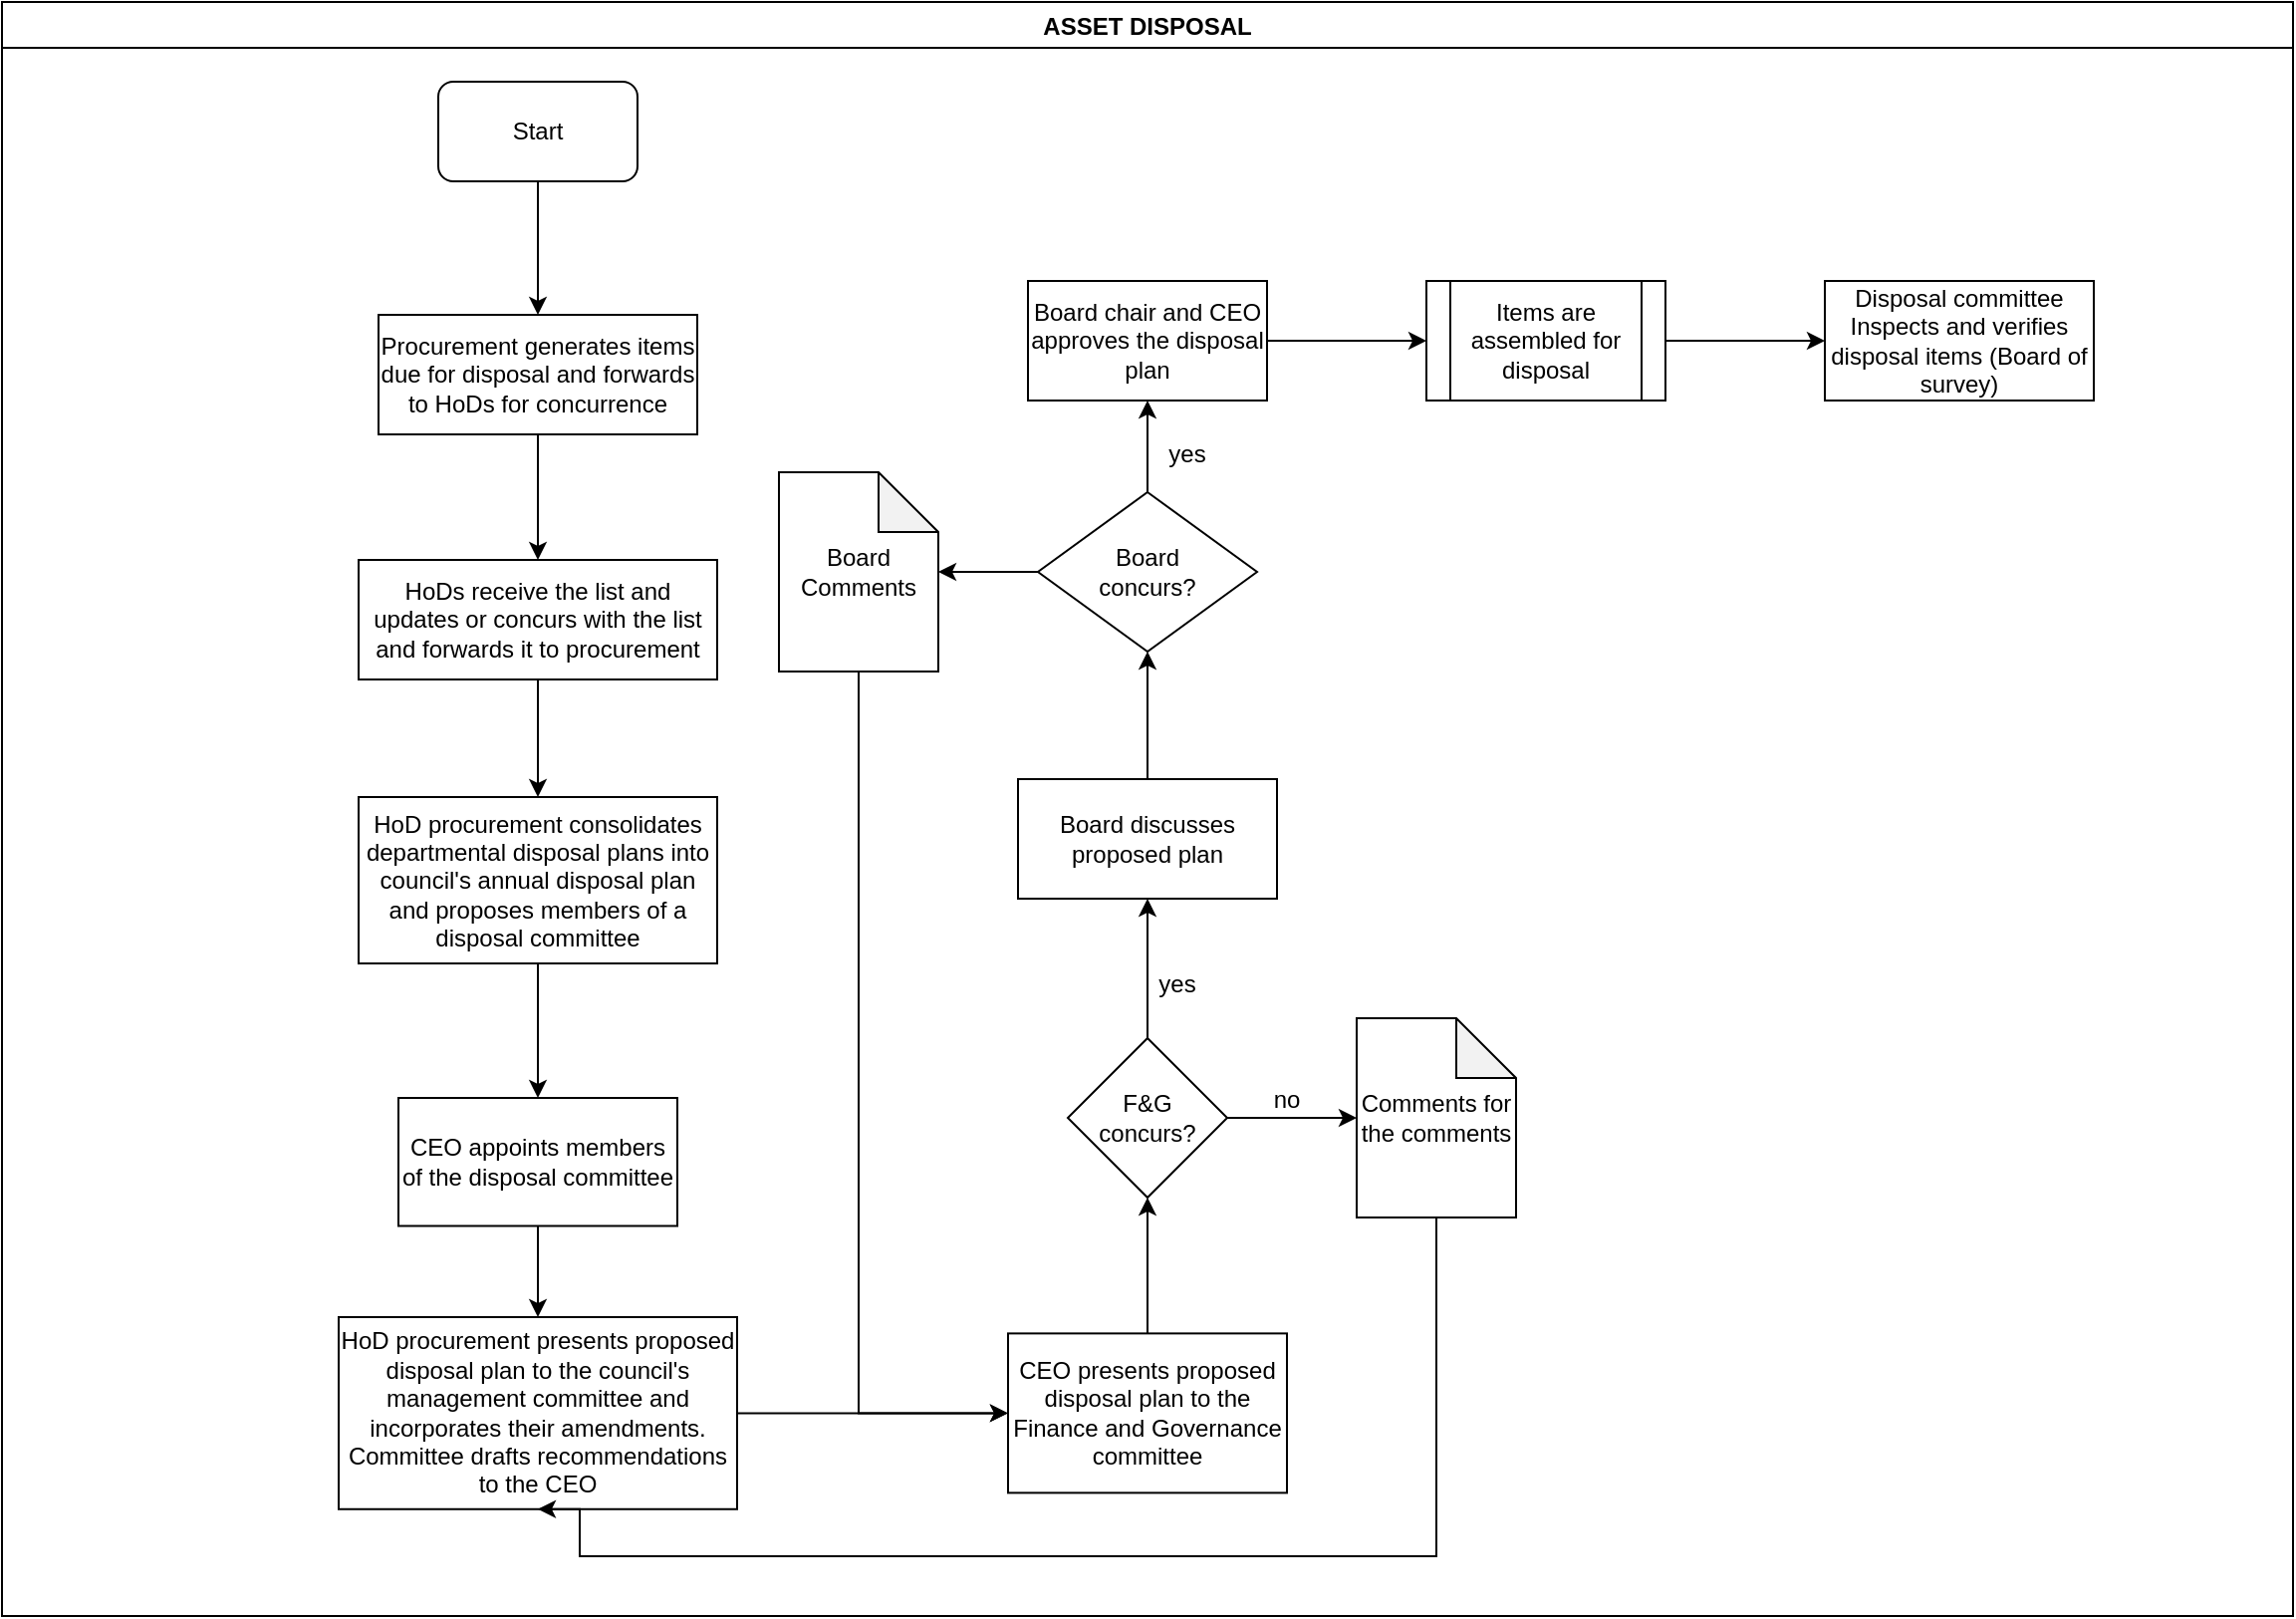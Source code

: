 <mxfile version="13.10.9" type="github">
  <diagram id="B7mUpA1huvissRJmOYIc" name="Page-1">
    <mxGraphModel dx="1038" dy="547" grid="1" gridSize="10" guides="1" tooltips="1" connect="1" arrows="1" fold="1" page="1" pageScale="1" pageWidth="1169" pageHeight="827" math="0" shadow="0">
      <root>
        <mxCell id="0" />
        <mxCell id="1" parent="0" />
        <mxCell id="NP0mH-hWLjlgino4Q2RM-1" value="ASSET DISPOSAL" style="swimlane;startSize=23;" vertex="1" parent="1">
          <mxGeometry x="10" y="10" width="1150" height="810" as="geometry" />
        </mxCell>
        <mxCell id="NP0mH-hWLjlgino4Q2RM-2" value="Start" style="rounded=1;whiteSpace=wrap;html=1;" vertex="1" parent="NP0mH-hWLjlgino4Q2RM-1">
          <mxGeometry x="219" y="40" width="100" height="50" as="geometry" />
        </mxCell>
        <mxCell id="NP0mH-hWLjlgino4Q2RM-5" value="Procurement generates items due for disposal and forwards to HoDs for concurrence" style="rounded=0;whiteSpace=wrap;html=1;" vertex="1" parent="NP0mH-hWLjlgino4Q2RM-1">
          <mxGeometry x="189" y="157" width="160" height="60" as="geometry" />
        </mxCell>
        <mxCell id="NP0mH-hWLjlgino4Q2RM-4" value="" style="edgeStyle=orthogonalEdgeStyle;rounded=0;orthogonalLoop=1;jettySize=auto;html=1;entryX=0.5;entryY=0;entryDx=0;entryDy=0;" edge="1" parent="NP0mH-hWLjlgino4Q2RM-1" source="NP0mH-hWLjlgino4Q2RM-2" target="NP0mH-hWLjlgino4Q2RM-5">
          <mxGeometry relative="1" as="geometry">
            <mxPoint x="269" y="165" as="targetPoint" />
          </mxGeometry>
        </mxCell>
        <mxCell id="NP0mH-hWLjlgino4Q2RM-6" value="HoDs receive the list and updates or concurs with the list and forwards it to procurement" style="whiteSpace=wrap;html=1;rounded=0;" vertex="1" parent="NP0mH-hWLjlgino4Q2RM-1">
          <mxGeometry x="179" y="280" width="180" height="60" as="geometry" />
        </mxCell>
        <mxCell id="NP0mH-hWLjlgino4Q2RM-7" value="" style="edgeStyle=orthogonalEdgeStyle;rounded=0;orthogonalLoop=1;jettySize=auto;html=1;" edge="1" parent="NP0mH-hWLjlgino4Q2RM-1" source="NP0mH-hWLjlgino4Q2RM-5" target="NP0mH-hWLjlgino4Q2RM-6">
          <mxGeometry relative="1" as="geometry" />
        </mxCell>
        <mxCell id="NP0mH-hWLjlgino4Q2RM-8" value="HoD procurement consolidates departmental disposal plans into council&#39;s annual disposal plan and proposes members of a disposal committee" style="whiteSpace=wrap;html=1;rounded=0;" vertex="1" parent="NP0mH-hWLjlgino4Q2RM-1">
          <mxGeometry x="179" y="399" width="180" height="83.5" as="geometry" />
        </mxCell>
        <mxCell id="NP0mH-hWLjlgino4Q2RM-9" value="" style="edgeStyle=orthogonalEdgeStyle;rounded=0;orthogonalLoop=1;jettySize=auto;html=1;" edge="1" parent="NP0mH-hWLjlgino4Q2RM-1" source="NP0mH-hWLjlgino4Q2RM-6" target="NP0mH-hWLjlgino4Q2RM-8">
          <mxGeometry relative="1" as="geometry" />
        </mxCell>
        <mxCell id="NP0mH-hWLjlgino4Q2RM-10" value="CEO appoints members of the disposal committee" style="whiteSpace=wrap;html=1;rounded=0;" vertex="1" parent="NP0mH-hWLjlgino4Q2RM-1">
          <mxGeometry x="199" y="550" width="140" height="64.25" as="geometry" />
        </mxCell>
        <mxCell id="NP0mH-hWLjlgino4Q2RM-11" value="" style="edgeStyle=orthogonalEdgeStyle;rounded=0;orthogonalLoop=1;jettySize=auto;html=1;" edge="1" parent="NP0mH-hWLjlgino4Q2RM-1" source="NP0mH-hWLjlgino4Q2RM-8" target="NP0mH-hWLjlgino4Q2RM-10">
          <mxGeometry relative="1" as="geometry" />
        </mxCell>
        <mxCell id="NP0mH-hWLjlgino4Q2RM-15" value="CEO presents proposed disposal plan to the Finance and Governance committee" style="whiteSpace=wrap;html=1;rounded=0;" vertex="1" parent="NP0mH-hWLjlgino4Q2RM-1">
          <mxGeometry x="505" y="668.19" width="140" height="80" as="geometry" />
        </mxCell>
        <mxCell id="NP0mH-hWLjlgino4Q2RM-20" value="&lt;div&gt;F&amp;amp;G&lt;br&gt;&lt;/div&gt;&lt;div&gt;concurs?&lt;/div&gt;" style="rhombus;whiteSpace=wrap;html=1;" vertex="1" parent="NP0mH-hWLjlgino4Q2RM-1">
          <mxGeometry x="535" y="520" width="80" height="80" as="geometry" />
        </mxCell>
        <mxCell id="NP0mH-hWLjlgino4Q2RM-18" value="" style="edgeStyle=orthogonalEdgeStyle;rounded=0;orthogonalLoop=1;jettySize=auto;html=1;" edge="1" parent="NP0mH-hWLjlgino4Q2RM-1" source="NP0mH-hWLjlgino4Q2RM-15" target="NP0mH-hWLjlgino4Q2RM-20">
          <mxGeometry relative="1" as="geometry">
            <mxPoint x="575" y="578.19" as="targetPoint" />
          </mxGeometry>
        </mxCell>
        <mxCell id="NP0mH-hWLjlgino4Q2RM-21" value="Board discusses proposed plan" style="whiteSpace=wrap;html=1;" vertex="1" parent="NP0mH-hWLjlgino4Q2RM-1">
          <mxGeometry x="510" y="390" width="130" height="60" as="geometry" />
        </mxCell>
        <mxCell id="NP0mH-hWLjlgino4Q2RM-22" value="" style="edgeStyle=orthogonalEdgeStyle;rounded=0;orthogonalLoop=1;jettySize=auto;html=1;" edge="1" parent="NP0mH-hWLjlgino4Q2RM-1" source="NP0mH-hWLjlgino4Q2RM-20" target="NP0mH-hWLjlgino4Q2RM-21">
          <mxGeometry relative="1" as="geometry" />
        </mxCell>
        <mxCell id="NP0mH-hWLjlgino4Q2RM-23" value="yes" style="text;html=1;strokeColor=none;fillColor=none;align=center;verticalAlign=middle;whiteSpace=wrap;rounded=0;" vertex="1" parent="NP0mH-hWLjlgino4Q2RM-1">
          <mxGeometry x="570" y="483" width="40" height="20" as="geometry" />
        </mxCell>
        <mxCell id="NP0mH-hWLjlgino4Q2RM-28" value="Comments for the comments" style="shape=note;whiteSpace=wrap;html=1;backgroundOutline=1;darkOpacity=0.05;" vertex="1" parent="NP0mH-hWLjlgino4Q2RM-1">
          <mxGeometry x="680" y="510" width="80" height="100" as="geometry" />
        </mxCell>
        <mxCell id="NP0mH-hWLjlgino4Q2RM-25" value="" style="edgeStyle=orthogonalEdgeStyle;rounded=0;orthogonalLoop=1;jettySize=auto;html=1;entryX=0;entryY=0.5;entryDx=0;entryDy=0;entryPerimeter=0;" edge="1" parent="NP0mH-hWLjlgino4Q2RM-1" source="NP0mH-hWLjlgino4Q2RM-20" target="NP0mH-hWLjlgino4Q2RM-28">
          <mxGeometry relative="1" as="geometry">
            <mxPoint x="675" y="560" as="targetPoint" />
          </mxGeometry>
        </mxCell>
        <mxCell id="NP0mH-hWLjlgino4Q2RM-32" value="Board chair and CEO approves the disposal plan" style="whiteSpace=wrap;html=1;" vertex="1" parent="NP0mH-hWLjlgino4Q2RM-1">
          <mxGeometry x="515" y="140" width="120" height="60" as="geometry" />
        </mxCell>
        <mxCell id="NP0mH-hWLjlgino4Q2RM-34" value="yes" style="text;html=1;strokeColor=none;fillColor=none;align=center;verticalAlign=middle;whiteSpace=wrap;rounded=0;" vertex="1" parent="NP0mH-hWLjlgino4Q2RM-1">
          <mxGeometry x="575" y="217" width="40" height="20" as="geometry" />
        </mxCell>
        <mxCell id="NP0mH-hWLjlgino4Q2RM-37" value="Board Comments" style="shape=note;whiteSpace=wrap;html=1;backgroundOutline=1;darkOpacity=0.05;" vertex="1" parent="NP0mH-hWLjlgino4Q2RM-1">
          <mxGeometry x="390" y="236" width="80" height="100" as="geometry" />
        </mxCell>
        <mxCell id="NP0mH-hWLjlgino4Q2RM-39" value="" style="edgeStyle=orthogonalEdgeStyle;rounded=0;orthogonalLoop=1;jettySize=auto;html=1;entryX=0;entryY=0.5;entryDx=0;entryDy=0;" edge="1" parent="NP0mH-hWLjlgino4Q2RM-1" source="NP0mH-hWLjlgino4Q2RM-37" target="NP0mH-hWLjlgino4Q2RM-15">
          <mxGeometry relative="1" as="geometry">
            <mxPoint x="430" y="436" as="targetPoint" />
            <Array as="points">
              <mxPoint x="430" y="708" />
            </Array>
          </mxGeometry>
        </mxCell>
        <mxCell id="NP0mH-hWLjlgino4Q2RM-16" value="" style="edgeStyle=orthogonalEdgeStyle;rounded=0;orthogonalLoop=1;jettySize=auto;html=1;" edge="1" parent="1" source="NP0mH-hWLjlgino4Q2RM-12" target="NP0mH-hWLjlgino4Q2RM-15">
          <mxGeometry relative="1" as="geometry" />
        </mxCell>
        <mxCell id="NP0mH-hWLjlgino4Q2RM-12" value="HoD procurement presents proposed disposal plan to the council&#39;s management committee and incorporates their amendments. Committee drafts recommendations to the CEO" style="whiteSpace=wrap;html=1;rounded=0;" vertex="1" parent="1">
          <mxGeometry x="179" y="670" width="200" height="96.38" as="geometry" />
        </mxCell>
        <mxCell id="NP0mH-hWLjlgino4Q2RM-13" value="" style="edgeStyle=orthogonalEdgeStyle;rounded=0;orthogonalLoop=1;jettySize=auto;html=1;" edge="1" parent="1" source="NP0mH-hWLjlgino4Q2RM-10" target="NP0mH-hWLjlgino4Q2RM-12">
          <mxGeometry relative="1" as="geometry" />
        </mxCell>
        <mxCell id="NP0mH-hWLjlgino4Q2RM-27" value="" style="edgeStyle=orthogonalEdgeStyle;rounded=0;orthogonalLoop=1;jettySize=auto;html=1;entryX=0.5;entryY=1;entryDx=0;entryDy=0;exitX=0.5;exitY=1;exitDx=0;exitDy=0;exitPerimeter=0;" edge="1" parent="1" source="NP0mH-hWLjlgino4Q2RM-28" target="NP0mH-hWLjlgino4Q2RM-12">
          <mxGeometry relative="1" as="geometry">
            <mxPoint x="760" y="600" as="sourcePoint" />
            <mxPoint x="745" y="680" as="targetPoint" />
            <Array as="points">
              <mxPoint x="730" y="790" />
              <mxPoint x="300" y="790" />
            </Array>
          </mxGeometry>
        </mxCell>
        <mxCell id="NP0mH-hWLjlgino4Q2RM-29" value="no" style="text;html=1;strokeColor=none;fillColor=none;align=center;verticalAlign=middle;whiteSpace=wrap;rounded=0;" vertex="1" parent="1">
          <mxGeometry x="635" y="551" width="40" height="20" as="geometry" />
        </mxCell>
        <mxCell id="NP0mH-hWLjlgino4Q2RM-33" value="" style="edgeStyle=orthogonalEdgeStyle;rounded=0;orthogonalLoop=1;jettySize=auto;html=1;" edge="1" parent="1" source="NP0mH-hWLjlgino4Q2RM-30" target="NP0mH-hWLjlgino4Q2RM-32">
          <mxGeometry relative="1" as="geometry" />
        </mxCell>
        <mxCell id="NP0mH-hWLjlgino4Q2RM-36" value="" style="edgeStyle=orthogonalEdgeStyle;rounded=0;orthogonalLoop=1;jettySize=auto;html=1;" edge="1" parent="1" source="NP0mH-hWLjlgino4Q2RM-30" target="NP0mH-hWLjlgino4Q2RM-37">
          <mxGeometry relative="1" as="geometry">
            <mxPoint x="715" y="296" as="targetPoint" />
          </mxGeometry>
        </mxCell>
        <mxCell id="NP0mH-hWLjlgino4Q2RM-30" value="&lt;div&gt;Board&lt;/div&gt;&lt;div&gt;concurs?&lt;/div&gt;" style="rhombus;whiteSpace=wrap;html=1;" vertex="1" parent="1">
          <mxGeometry x="530" y="256" width="110" height="80" as="geometry" />
        </mxCell>
        <mxCell id="NP0mH-hWLjlgino4Q2RM-31" value="" style="edgeStyle=orthogonalEdgeStyle;rounded=0;orthogonalLoop=1;jettySize=auto;html=1;" edge="1" parent="1" source="NP0mH-hWLjlgino4Q2RM-21" target="NP0mH-hWLjlgino4Q2RM-30">
          <mxGeometry relative="1" as="geometry" />
        </mxCell>
        <mxCell id="NP0mH-hWLjlgino4Q2RM-43" value="" style="edgeStyle=orthogonalEdgeStyle;rounded=0;orthogonalLoop=1;jettySize=auto;html=1;" edge="1" parent="1" source="NP0mH-hWLjlgino4Q2RM-40" target="NP0mH-hWLjlgino4Q2RM-42">
          <mxGeometry relative="1" as="geometry" />
        </mxCell>
        <mxCell id="NP0mH-hWLjlgino4Q2RM-40" value="Items are assembled for disposal" style="shape=process;whiteSpace=wrap;html=1;backgroundOutline=1;" vertex="1" parent="1">
          <mxGeometry x="725" y="150" width="120" height="60" as="geometry" />
        </mxCell>
        <mxCell id="NP0mH-hWLjlgino4Q2RM-41" value="" style="edgeStyle=orthogonalEdgeStyle;rounded=0;orthogonalLoop=1;jettySize=auto;html=1;" edge="1" parent="1" source="NP0mH-hWLjlgino4Q2RM-32" target="NP0mH-hWLjlgino4Q2RM-40">
          <mxGeometry relative="1" as="geometry" />
        </mxCell>
        <mxCell id="NP0mH-hWLjlgino4Q2RM-42" value="Disposal committee Inspects and verifies disposal items (Board of survey)" style="whiteSpace=wrap;html=1;" vertex="1" parent="1">
          <mxGeometry x="925" y="150" width="135" height="60" as="geometry" />
        </mxCell>
      </root>
    </mxGraphModel>
  </diagram>
</mxfile>
